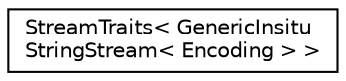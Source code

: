 digraph "Graphical Class Hierarchy"
{
 // LATEX_PDF_SIZE
  edge [fontname="Helvetica",fontsize="10",labelfontname="Helvetica",labelfontsize="10"];
  node [fontname="Helvetica",fontsize="10",shape=record];
  rankdir="LR";
  Node0 [label="StreamTraits\< GenericInsitu\lStringStream\< Encoding \> \>",height=0.2,width=0.4,color="black", fillcolor="white", style="filled",URL="$struct_stream_traits_3_01_generic_insitu_string_stream_3_01_encoding_01_4_01_4.html",tooltip=" "];
}
